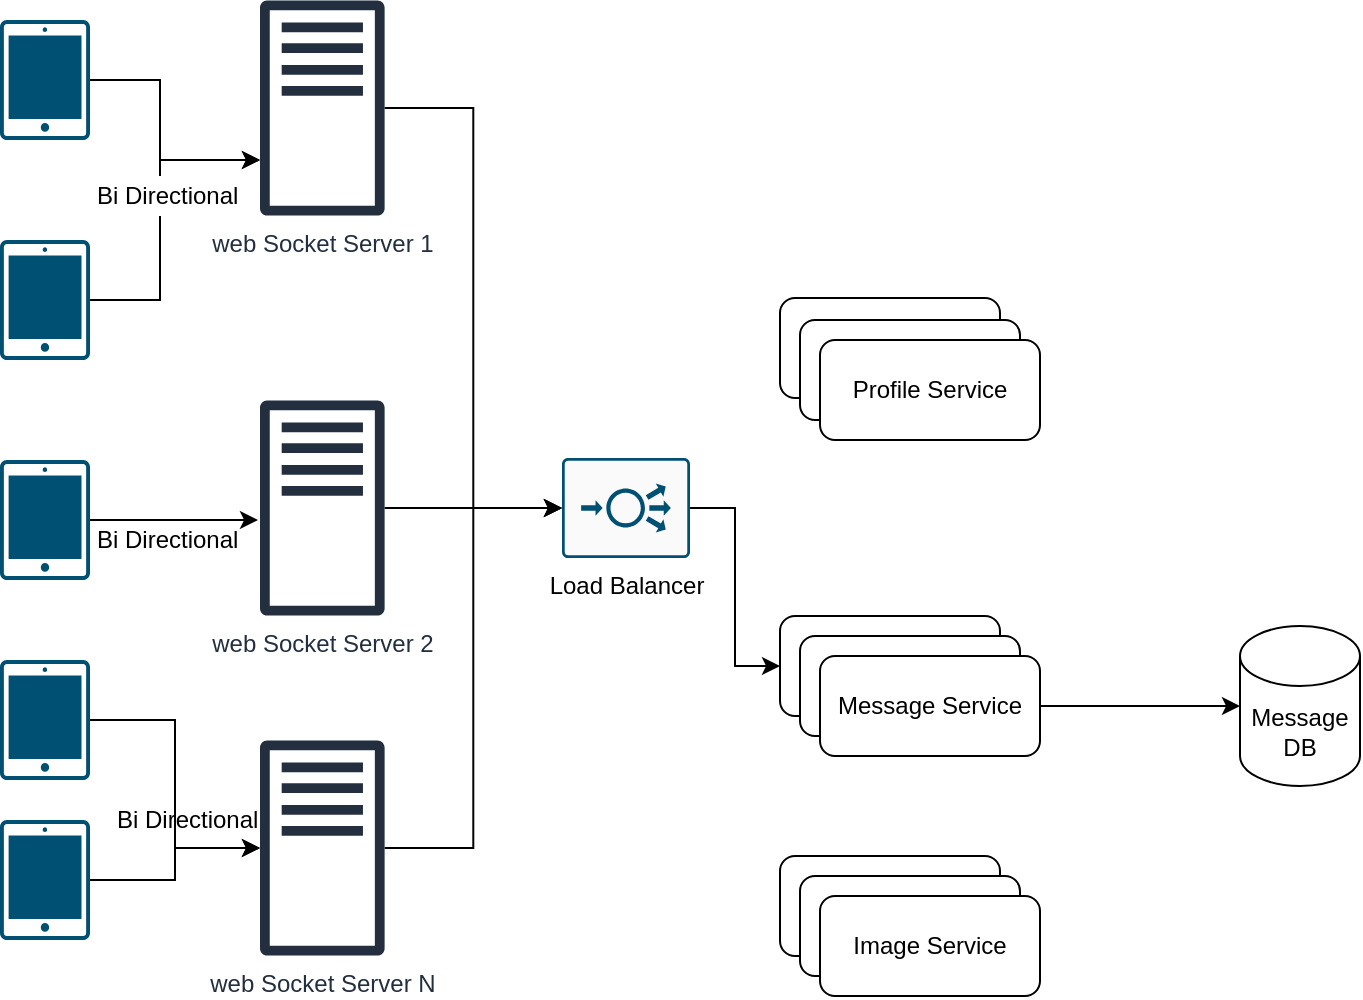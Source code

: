 <mxfile version="14.6.9" type="github">
  <diagram id="JFbIX-h2_NPnpkO1fHC8" name="Page-1">
    <mxGraphModel dx="1381" dy="764" grid="1" gridSize="10" guides="1" tooltips="1" connect="1" arrows="1" fold="1" page="1" pageScale="1" pageWidth="850" pageHeight="1100" math="0" shadow="0">
      <root>
        <mxCell id="0" />
        <mxCell id="1" parent="0" />
        <mxCell id="6MYW5iwUGlg7tehctFEd-10" style="edgeStyle=orthogonalEdgeStyle;rounded=0;orthogonalLoop=1;jettySize=auto;html=1;" edge="1" parent="1" source="6MYW5iwUGlg7tehctFEd-1" target="6MYW5iwUGlg7tehctFEd-6">
          <mxGeometry relative="1" as="geometry">
            <Array as="points">
              <mxPoint x="160" y="100" />
              <mxPoint x="160" y="140" />
            </Array>
          </mxGeometry>
        </mxCell>
        <mxCell id="6MYW5iwUGlg7tehctFEd-1" value="" style="points=[[0.015,0.015,0],[0.985,0.015,0],[0.985,0.985,0],[0.015,0.985,0],[0.25,0,0],[0.5,0,0],[0.75,0,0],[1,0.25,0],[1,0.5,0],[1,0.75,0],[0.75,1,0],[0.5,1,0],[0.25,1,0],[0,0.75,0],[0,0.5,0],[0,0.25,0]];verticalLabelPosition=bottom;html=1;verticalAlign=top;aspect=fixed;align=center;pointerEvents=1;shape=mxgraph.cisco19.handheld;fillColor=#005073;strokeColor=none;" vertex="1" parent="1">
          <mxGeometry x="80" y="70" width="45" height="60" as="geometry" />
        </mxCell>
        <mxCell id="6MYW5iwUGlg7tehctFEd-11" style="edgeStyle=orthogonalEdgeStyle;rounded=0;orthogonalLoop=1;jettySize=auto;html=1;startArrow=none;" edge="1" parent="1" source="6MYW5iwUGlg7tehctFEd-20" target="6MYW5iwUGlg7tehctFEd-6">
          <mxGeometry relative="1" as="geometry">
            <Array as="points">
              <mxPoint x="160" y="140" />
            </Array>
          </mxGeometry>
        </mxCell>
        <mxCell id="6MYW5iwUGlg7tehctFEd-2" value="" style="points=[[0.015,0.015,0],[0.985,0.015,0],[0.985,0.985,0],[0.015,0.985,0],[0.25,0,0],[0.5,0,0],[0.75,0,0],[1,0.25,0],[1,0.5,0],[1,0.75,0],[0.75,1,0],[0.5,1,0],[0.25,1,0],[0,0.75,0],[0,0.5,0],[0,0.25,0]];verticalLabelPosition=bottom;html=1;verticalAlign=top;aspect=fixed;align=center;pointerEvents=1;shape=mxgraph.cisco19.handheld;fillColor=#005073;strokeColor=none;" vertex="1" parent="1">
          <mxGeometry x="80" y="180" width="45" height="60" as="geometry" />
        </mxCell>
        <mxCell id="6MYW5iwUGlg7tehctFEd-14" style="edgeStyle=orthogonalEdgeStyle;rounded=0;orthogonalLoop=1;jettySize=auto;html=1;" edge="1" parent="1" source="6MYW5iwUGlg7tehctFEd-3" target="6MYW5iwUGlg7tehctFEd-7">
          <mxGeometry relative="1" as="geometry" />
        </mxCell>
        <mxCell id="6MYW5iwUGlg7tehctFEd-3" value="" style="points=[[0.015,0.015,0],[0.985,0.015,0],[0.985,0.985,0],[0.015,0.985,0],[0.25,0,0],[0.5,0,0],[0.75,0,0],[1,0.25,0],[1,0.5,0],[1,0.75,0],[0.75,1,0],[0.5,1,0],[0.25,1,0],[0,0.75,0],[0,0.5,0],[0,0.25,0]];verticalLabelPosition=bottom;html=1;verticalAlign=top;aspect=fixed;align=center;pointerEvents=1;shape=mxgraph.cisco19.handheld;fillColor=#005073;strokeColor=none;" vertex="1" parent="1">
          <mxGeometry x="80" y="470" width="45" height="60" as="geometry" />
        </mxCell>
        <mxCell id="6MYW5iwUGlg7tehctFEd-13" style="edgeStyle=orthogonalEdgeStyle;rounded=0;orthogonalLoop=1;jettySize=auto;html=1;" edge="1" parent="1" source="6MYW5iwUGlg7tehctFEd-4" target="6MYW5iwUGlg7tehctFEd-7">
          <mxGeometry relative="1" as="geometry" />
        </mxCell>
        <mxCell id="6MYW5iwUGlg7tehctFEd-4" value="" style="points=[[0.015,0.015,0],[0.985,0.015,0],[0.985,0.985,0],[0.015,0.985,0],[0.25,0,0],[0.5,0,0],[0.75,0,0],[1,0.25,0],[1,0.5,0],[1,0.75,0],[0.75,1,0],[0.5,1,0],[0.25,1,0],[0,0.75,0],[0,0.5,0],[0,0.25,0]];verticalLabelPosition=bottom;html=1;verticalAlign=top;aspect=fixed;align=center;pointerEvents=1;shape=mxgraph.cisco19.handheld;fillColor=#005073;strokeColor=none;" vertex="1" parent="1">
          <mxGeometry x="80" y="390" width="45" height="60" as="geometry" />
        </mxCell>
        <mxCell id="6MYW5iwUGlg7tehctFEd-12" style="edgeStyle=orthogonalEdgeStyle;rounded=0;orthogonalLoop=1;jettySize=auto;html=1;entryX=-0.016;entryY=0.556;entryDx=0;entryDy=0;entryPerimeter=0;" edge="1" parent="1" source="6MYW5iwUGlg7tehctFEd-5" target="6MYW5iwUGlg7tehctFEd-8">
          <mxGeometry relative="1" as="geometry" />
        </mxCell>
        <mxCell id="6MYW5iwUGlg7tehctFEd-5" value="" style="points=[[0.015,0.015,0],[0.985,0.015,0],[0.985,0.985,0],[0.015,0.985,0],[0.25,0,0],[0.5,0,0],[0.75,0,0],[1,0.25,0],[1,0.5,0],[1,0.75,0],[0.75,1,0],[0.5,1,0],[0.25,1,0],[0,0.75,0],[0,0.5,0],[0,0.25,0]];verticalLabelPosition=bottom;html=1;verticalAlign=top;aspect=fixed;align=center;pointerEvents=1;shape=mxgraph.cisco19.handheld;fillColor=#005073;strokeColor=none;" vertex="1" parent="1">
          <mxGeometry x="80" y="290" width="45" height="60" as="geometry" />
        </mxCell>
        <mxCell id="6MYW5iwUGlg7tehctFEd-16" style="edgeStyle=orthogonalEdgeStyle;rounded=0;orthogonalLoop=1;jettySize=auto;html=1;entryX=0;entryY=0.5;entryDx=0;entryDy=0;entryPerimeter=0;" edge="1" parent="1" source="6MYW5iwUGlg7tehctFEd-6" target="6MYW5iwUGlg7tehctFEd-15">
          <mxGeometry relative="1" as="geometry" />
        </mxCell>
        <mxCell id="6MYW5iwUGlg7tehctFEd-6" value="web Socket Server 1" style="outlineConnect=0;fontColor=#232F3E;gradientColor=none;fillColor=#232F3E;strokeColor=none;dashed=0;verticalLabelPosition=bottom;verticalAlign=top;align=center;html=1;fontSize=12;fontStyle=0;aspect=fixed;pointerEvents=1;shape=mxgraph.aws4.traditional_server;" vertex="1" parent="1">
          <mxGeometry x="210" y="60" width="62.31" height="108" as="geometry" />
        </mxCell>
        <mxCell id="6MYW5iwUGlg7tehctFEd-17" style="edgeStyle=orthogonalEdgeStyle;rounded=0;orthogonalLoop=1;jettySize=auto;html=1;entryX=0;entryY=0.5;entryDx=0;entryDy=0;entryPerimeter=0;" edge="1" parent="1" source="6MYW5iwUGlg7tehctFEd-7" target="6MYW5iwUGlg7tehctFEd-15">
          <mxGeometry relative="1" as="geometry" />
        </mxCell>
        <mxCell id="6MYW5iwUGlg7tehctFEd-7" value="web Socket Server N&lt;br&gt;" style="outlineConnect=0;fontColor=#232F3E;gradientColor=none;fillColor=#232F3E;strokeColor=none;dashed=0;verticalLabelPosition=bottom;verticalAlign=top;align=center;html=1;fontSize=12;fontStyle=0;aspect=fixed;pointerEvents=1;shape=mxgraph.aws4.traditional_server;" vertex="1" parent="1">
          <mxGeometry x="210" y="430" width="62.31" height="108" as="geometry" />
        </mxCell>
        <mxCell id="6MYW5iwUGlg7tehctFEd-18" style="edgeStyle=orthogonalEdgeStyle;rounded=0;orthogonalLoop=1;jettySize=auto;html=1;entryX=0;entryY=0.5;entryDx=0;entryDy=0;entryPerimeter=0;" edge="1" parent="1" source="6MYW5iwUGlg7tehctFEd-8" target="6MYW5iwUGlg7tehctFEd-15">
          <mxGeometry relative="1" as="geometry" />
        </mxCell>
        <mxCell id="6MYW5iwUGlg7tehctFEd-8" value="web Socket Server 2" style="outlineConnect=0;fontColor=#232F3E;gradientColor=none;fillColor=#232F3E;strokeColor=none;dashed=0;verticalLabelPosition=bottom;verticalAlign=top;align=center;html=1;fontSize=12;fontStyle=0;aspect=fixed;pointerEvents=1;shape=mxgraph.aws4.traditional_server;" vertex="1" parent="1">
          <mxGeometry x="210" y="260" width="62.31" height="108" as="geometry" />
        </mxCell>
        <mxCell id="6MYW5iwUGlg7tehctFEd-38" style="edgeStyle=orthogonalEdgeStyle;rounded=0;orthogonalLoop=1;jettySize=auto;html=1;entryX=0;entryY=0.5;entryDx=0;entryDy=0;" edge="1" parent="1" source="6MYW5iwUGlg7tehctFEd-15" target="6MYW5iwUGlg7tehctFEd-27">
          <mxGeometry relative="1" as="geometry" />
        </mxCell>
        <mxCell id="6MYW5iwUGlg7tehctFEd-15" value="Load Balancer" style="points=[[0.015,0.015,0],[0.985,0.015,0],[0.985,0.985,0],[0.015,0.985,0],[0.25,0,0],[0.5,0,0],[0.75,0,0],[1,0.25,0],[1,0.5,0],[1,0.75,0],[0.75,1,0],[0.5,1,0],[0.25,1,0],[0,0.75,0],[0,0.5,0],[0,0.25,0]];verticalLabelPosition=bottom;html=1;verticalAlign=top;aspect=fixed;align=center;pointerEvents=1;shape=mxgraph.cisco19.rect;prIcon=load_balancer;fillColor=#FAFAFA;strokeColor=#005073;" vertex="1" parent="1">
          <mxGeometry x="361" y="289" width="64" height="50" as="geometry" />
        </mxCell>
        <mxCell id="6MYW5iwUGlg7tehctFEd-19" value="Bi Directional&amp;nbsp;" style="text;html=1;align=center;verticalAlign=middle;resizable=0;points=[];autosize=1;strokeColor=none;" vertex="1" parent="1">
          <mxGeometry x="120" y="320" width="90" height="20" as="geometry" />
        </mxCell>
        <mxCell id="6MYW5iwUGlg7tehctFEd-20" value="Bi Directional&amp;nbsp;" style="text;html=1;align=center;verticalAlign=middle;resizable=0;points=[];autosize=1;strokeColor=none;" vertex="1" parent="1">
          <mxGeometry x="120" y="148" width="90" height="20" as="geometry" />
        </mxCell>
        <mxCell id="6MYW5iwUGlg7tehctFEd-21" value="" style="edgeStyle=orthogonalEdgeStyle;rounded=0;orthogonalLoop=1;jettySize=auto;html=1;endArrow=none;" edge="1" parent="1" source="6MYW5iwUGlg7tehctFEd-2" target="6MYW5iwUGlg7tehctFEd-20">
          <mxGeometry relative="1" as="geometry">
            <mxPoint x="125" y="210" as="sourcePoint" />
            <mxPoint x="210" y="140" as="targetPoint" />
            <Array as="points">
              <mxPoint x="160" y="210" />
            </Array>
          </mxGeometry>
        </mxCell>
        <mxCell id="6MYW5iwUGlg7tehctFEd-22" value="Bi Directional&amp;nbsp;" style="text;html=1;align=center;verticalAlign=middle;resizable=0;points=[];autosize=1;strokeColor=none;" vertex="1" parent="1">
          <mxGeometry x="130" y="460" width="90" height="20" as="geometry" />
        </mxCell>
        <mxCell id="6MYW5iwUGlg7tehctFEd-23" value="Profile Service" style="rounded=1;whiteSpace=wrap;html=1;" vertex="1" parent="1">
          <mxGeometry x="470" y="209" width="110" height="50" as="geometry" />
        </mxCell>
        <mxCell id="6MYW5iwUGlg7tehctFEd-24" value="Message DB" style="shape=cylinder3;whiteSpace=wrap;html=1;boundedLbl=1;backgroundOutline=1;size=15;" vertex="1" parent="1">
          <mxGeometry x="700" y="373" width="60" height="80" as="geometry" />
        </mxCell>
        <mxCell id="6MYW5iwUGlg7tehctFEd-27" value="" style="rounded=1;whiteSpace=wrap;html=1;" vertex="1" parent="1">
          <mxGeometry x="470" y="368" width="110" height="50" as="geometry" />
        </mxCell>
        <mxCell id="6MYW5iwUGlg7tehctFEd-28" value="Profile Service" style="rounded=1;whiteSpace=wrap;html=1;" vertex="1" parent="1">
          <mxGeometry x="480" y="220" width="110" height="50" as="geometry" />
        </mxCell>
        <mxCell id="6MYW5iwUGlg7tehctFEd-29" value="Profile Service" style="rounded=1;whiteSpace=wrap;html=1;" vertex="1" parent="1">
          <mxGeometry x="490" y="230" width="110" height="50" as="geometry" />
        </mxCell>
        <mxCell id="6MYW5iwUGlg7tehctFEd-32" value="" style="rounded=1;whiteSpace=wrap;html=1;" vertex="1" parent="1">
          <mxGeometry x="480" y="378" width="110" height="50" as="geometry" />
        </mxCell>
        <mxCell id="6MYW5iwUGlg7tehctFEd-39" style="edgeStyle=orthogonalEdgeStyle;rounded=0;orthogonalLoop=1;jettySize=auto;html=1;" edge="1" parent="1" source="6MYW5iwUGlg7tehctFEd-33" target="6MYW5iwUGlg7tehctFEd-24">
          <mxGeometry relative="1" as="geometry" />
        </mxCell>
        <mxCell id="6MYW5iwUGlg7tehctFEd-33" value="Message Service" style="rounded=1;whiteSpace=wrap;html=1;" vertex="1" parent="1">
          <mxGeometry x="490" y="388" width="110" height="50" as="geometry" />
        </mxCell>
        <mxCell id="6MYW5iwUGlg7tehctFEd-35" value="Message Service" style="rounded=1;whiteSpace=wrap;html=1;" vertex="1" parent="1">
          <mxGeometry x="470" y="488" width="110" height="50" as="geometry" />
        </mxCell>
        <mxCell id="6MYW5iwUGlg7tehctFEd-36" value="Message Service" style="rounded=1;whiteSpace=wrap;html=1;" vertex="1" parent="1">
          <mxGeometry x="480" y="498" width="110" height="50" as="geometry" />
        </mxCell>
        <mxCell id="6MYW5iwUGlg7tehctFEd-37" value="Image Service" style="rounded=1;whiteSpace=wrap;html=1;" vertex="1" parent="1">
          <mxGeometry x="490" y="508" width="110" height="50" as="geometry" />
        </mxCell>
      </root>
    </mxGraphModel>
  </diagram>
</mxfile>
